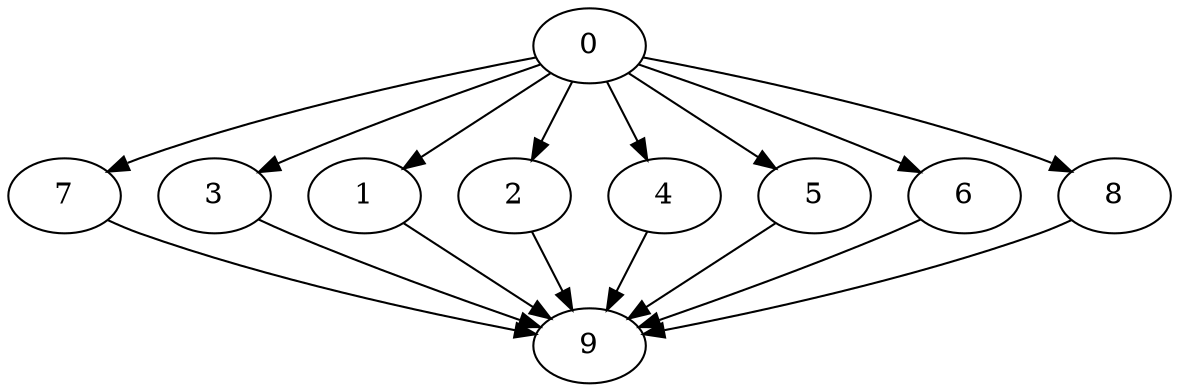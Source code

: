 digraph "Fork_Join_Nodes_10_CCR_1.00_WeightType_Random#5" {
	graph ["Duplicate states"=0,
		GraphType=F_J,
		"Max states in OPEN"=0,
		Modes="120000ms; topo-ordered tasks, ; Pruning: task equivalence, fixed order ready list, ; F-value: ; Optimisation: best schedule length (\
SL) optimisation on equal, ",
		NumberOfTasks=10,
		"Pruned using list schedule length"=6719,
		"States removed from OPEN"=0,
		TargetSystem="Homogeneous-2",
		"Time to schedule (ms)"=366,
		"Total idle time"=11,
		"Total schedule length"=74,
		"Total sequential time"=118,
		"Total states created"=35882
	];
	0	["Finish time"=9,
		Processor=0,
		"Start time"=0,
		Weight=9];
	7	["Finish time"=36,
		Processor=0,
		"Start time"=20,
		Weight=16];
	0 -> 7	[Weight=10];
	3	["Finish time"=41,
		Processor=1,
		"Start time"=27,
		Weight=14];
	0 -> 3	[Weight=10];
	1	["Finish time"=27,
		Processor=1,
		"Start time"=16,
		Weight=11];
	0 -> 1	[Weight=6];
	2	["Finish time"=60,
		Processor=0,
		"Start time"=49,
		Weight=11];
	0 -> 2	[Weight=3];
	4	["Finish time"=55,
		Processor=1,
		"Start time"=41,
		Weight=14];
	0 -> 4	[Weight=9];
	5	["Finish time"=49,
		Processor=0,
		"Start time"=36,
		Weight=13];
	0 -> 5	[Weight=9];
	6	["Finish time"=20,
		Processor=0,
		"Start time"=9,
		Weight=11];
	0 -> 6	[Weight=10];
	8	["Finish time"=16,
		Processor=1,
		"Start time"=11,
		Weight=5];
	0 -> 8	[Weight=2];
	9	["Finish time"=74,
		Processor=0,
		"Start time"=60,
		Weight=14];
	7 -> 9	[Weight=9];
	3 -> 9	[Weight=10];
	1 -> 9	[Weight=10];
	2 -> 9	[Weight=9];
	4 -> 9	[Weight=4];
	5 -> 9	[Weight=5];
	6 -> 9	[Weight=5];
	8 -> 9	[Weight=7];
}
